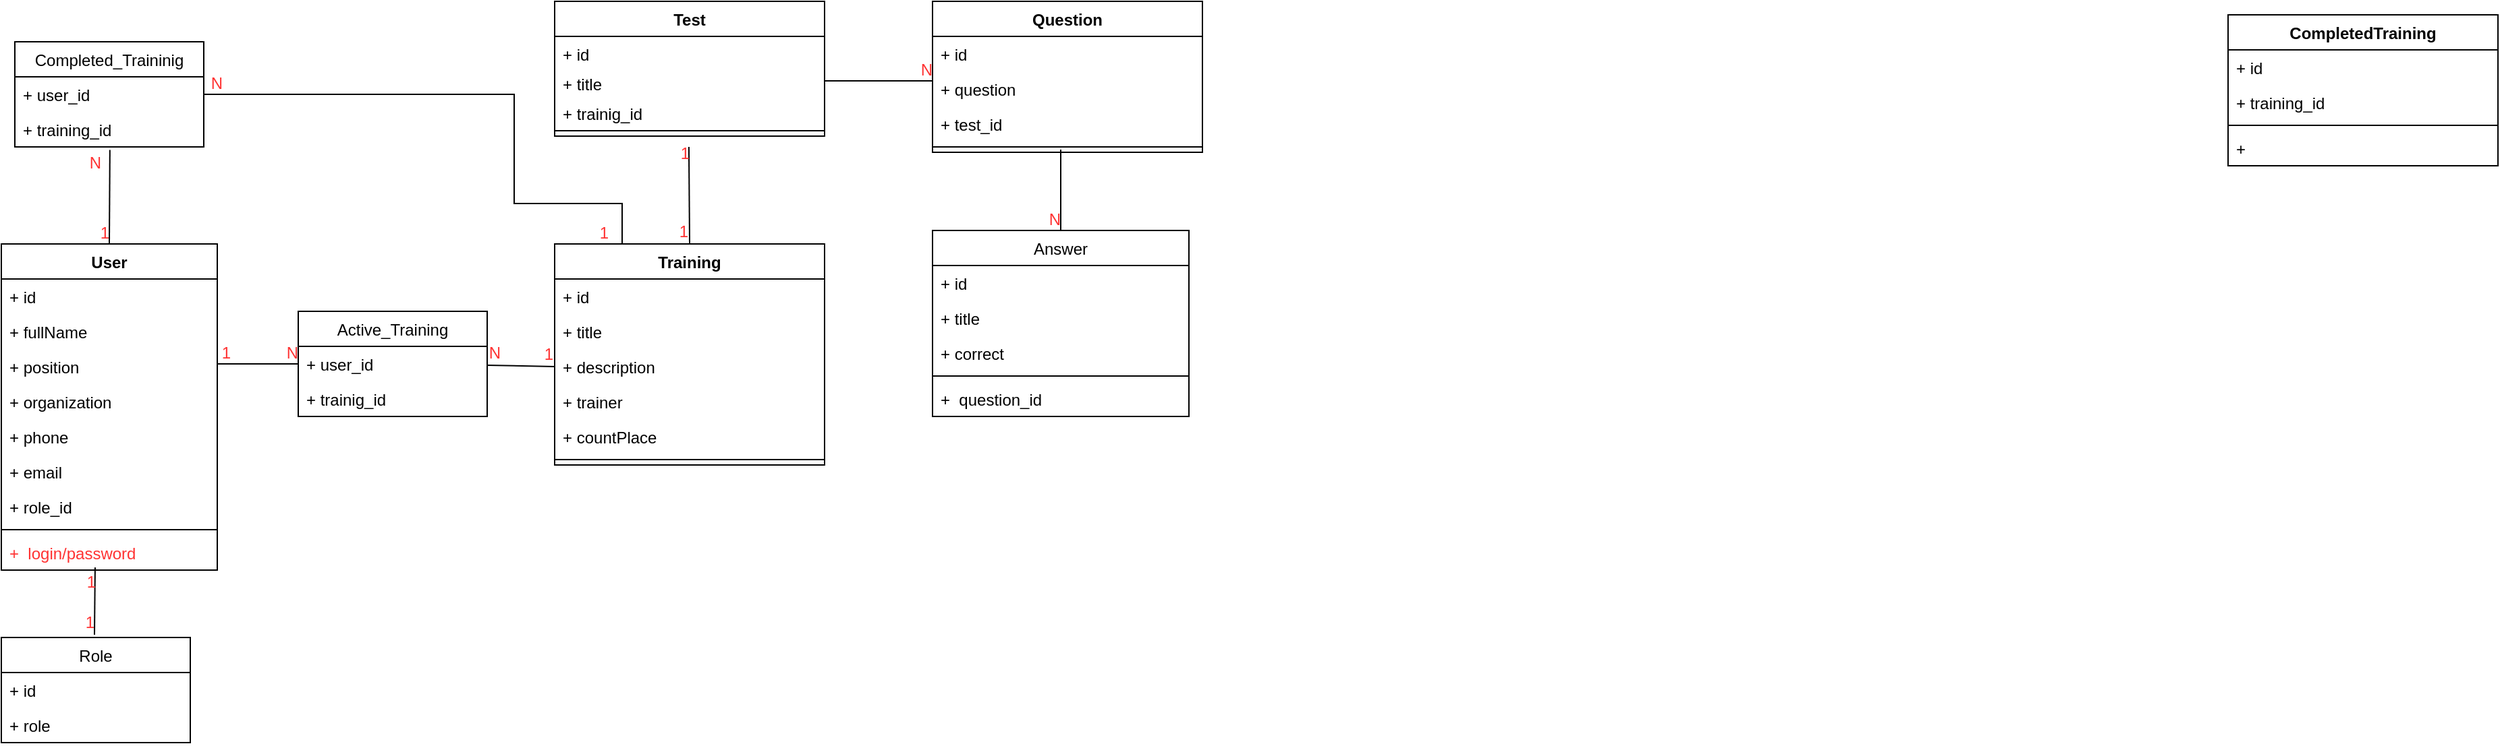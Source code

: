 <mxfile version="20.5.3" type="embed"><diagram id="b-JTFg7G2wPBGt9F7NPq" name="Страница 3"><mxGraphModel dx="1122" dy="499" grid="1" gridSize="10" guides="1" tooltips="1" connect="1" arrows="1" fold="1" page="1" pageScale="1" pageWidth="827" pageHeight="1169" math="0" shadow="0"><root><mxCell id="0"/><mxCell id="1" parent="0"/><mxCell id="10" style="edgeStyle=orthogonalEdgeStyle;rounded=0;orthogonalLoop=1;jettySize=auto;html=1;exitX=0.25;exitY=0;exitDx=0;exitDy=0;entryX=1;entryY=0.5;entryDx=0;entryDy=0;strokeWidth=1;endArrow=none;endFill=0;" edge="1" parent="1" source="dLbJjMNOY3qdDr_vr_wL-9" target="3"><mxGeometry relative="1" as="geometry"><Array as="points"><mxPoint x="-20" y="280"/><mxPoint x="-100" y="280"/><mxPoint x="-100" y="199"/></Array></mxGeometry></mxCell><mxCell id="dLbJjMNOY3qdDr_vr_wL-9" value="Training" style="swimlane;fontStyle=1;align=center;verticalAlign=top;childLayout=stackLayout;horizontal=1;startSize=26;horizontalStack=0;resizeParent=1;resizeParentMax=0;resizeLast=0;collapsible=1;marginBottom=0;" parent="1" vertex="1"><mxGeometry x="-70" y="310" width="200" height="164" as="geometry"/></mxCell><mxCell id="dLbJjMNOY3qdDr_vr_wL-10" value="+ id" style="text;strokeColor=none;fillColor=none;align=left;verticalAlign=top;spacingLeft=4;spacingRight=4;overflow=hidden;rotatable=0;points=[[0,0.5],[1,0.5]];portConstraint=eastwest;" parent="dLbJjMNOY3qdDr_vr_wL-9" vertex="1"><mxGeometry y="26" width="200" height="26" as="geometry"/></mxCell><mxCell id="dLbJjMNOY3qdDr_vr_wL-33" value="+ title" style="text;strokeColor=none;fillColor=none;align=left;verticalAlign=top;spacingLeft=4;spacingRight=4;overflow=hidden;rotatable=0;points=[[0,0.5],[1,0.5]];portConstraint=eastwest;" parent="dLbJjMNOY3qdDr_vr_wL-9" vertex="1"><mxGeometry y="52" width="200" height="26" as="geometry"/></mxCell><mxCell id="dLbJjMNOY3qdDr_vr_wL-34" value="+ description" style="text;strokeColor=none;fillColor=none;align=left;verticalAlign=top;spacingLeft=4;spacingRight=4;overflow=hidden;rotatable=0;points=[[0,0.5],[1,0.5]];portConstraint=eastwest;" parent="dLbJjMNOY3qdDr_vr_wL-9" vertex="1"><mxGeometry y="78" width="200" height="26" as="geometry"/></mxCell><mxCell id="dLbJjMNOY3qdDr_vr_wL-35" value="+ trainer" style="text;strokeColor=none;fillColor=none;align=left;verticalAlign=top;spacingLeft=4;spacingRight=4;overflow=hidden;rotatable=0;points=[[0,0.5],[1,0.5]];portConstraint=eastwest;" parent="dLbJjMNOY3qdDr_vr_wL-9" vertex="1"><mxGeometry y="104" width="200" height="26" as="geometry"/></mxCell><mxCell id="dLbJjMNOY3qdDr_vr_wL-36" value="+ countPlace" style="text;strokeColor=none;fillColor=none;align=left;verticalAlign=top;spacingLeft=4;spacingRight=4;overflow=hidden;rotatable=0;points=[[0,0.5],[1,0.5]];portConstraint=eastwest;" parent="dLbJjMNOY3qdDr_vr_wL-9" vertex="1"><mxGeometry y="130" width="200" height="26" as="geometry"/></mxCell><mxCell id="dLbJjMNOY3qdDr_vr_wL-11" value="" style="line;strokeWidth=1;fillColor=none;align=left;verticalAlign=middle;spacingTop=-1;spacingLeft=3;spacingRight=3;rotatable=0;labelPosition=right;points=[];portConstraint=eastwest;" parent="dLbJjMNOY3qdDr_vr_wL-9" vertex="1"><mxGeometry y="156" width="200" height="8" as="geometry"/></mxCell><mxCell id="dLbJjMNOY3qdDr_vr_wL-13" value="Answer" style="swimlane;fontStyle=0;align=center;verticalAlign=top;childLayout=stackLayout;horizontal=1;startSize=26;horizontalStack=0;resizeParent=1;resizeParentMax=0;resizeLast=0;collapsible=1;marginBottom=0;" parent="1" vertex="1"><mxGeometry x="210" y="300" width="190" height="138" as="geometry"/></mxCell><mxCell id="dLbJjMNOY3qdDr_vr_wL-14" value="+ id" style="text;strokeColor=none;fillColor=none;align=left;verticalAlign=top;spacingLeft=4;spacingRight=4;overflow=hidden;rotatable=0;points=[[0,0.5],[1,0.5]];portConstraint=eastwest;" parent="dLbJjMNOY3qdDr_vr_wL-13" vertex="1"><mxGeometry y="26" width="190" height="26" as="geometry"/></mxCell><mxCell id="dLbJjMNOY3qdDr_vr_wL-29" value="+ title" style="text;strokeColor=none;fillColor=none;align=left;verticalAlign=top;spacingLeft=4;spacingRight=4;overflow=hidden;rotatable=0;points=[[0,0.5],[1,0.5]];portConstraint=eastwest;" parent="dLbJjMNOY3qdDr_vr_wL-13" vertex="1"><mxGeometry y="52" width="190" height="26" as="geometry"/></mxCell><mxCell id="dLbJjMNOY3qdDr_vr_wL-30" value="+ correct" style="text;strokeColor=none;fillColor=none;align=left;verticalAlign=top;spacingLeft=4;spacingRight=4;overflow=hidden;rotatable=0;points=[[0,0.5],[1,0.5]];portConstraint=eastwest;" parent="dLbJjMNOY3qdDr_vr_wL-13" vertex="1"><mxGeometry y="78" width="190" height="26" as="geometry"/></mxCell><mxCell id="dLbJjMNOY3qdDr_vr_wL-15" value="" style="line;strokeWidth=1;fillColor=none;align=left;verticalAlign=middle;spacingTop=-1;spacingLeft=3;spacingRight=3;rotatable=0;labelPosition=right;points=[];portConstraint=eastwest;" parent="dLbJjMNOY3qdDr_vr_wL-13" vertex="1"><mxGeometry y="104" width="190" height="8" as="geometry"/></mxCell><mxCell id="dLbJjMNOY3qdDr_vr_wL-16" value="+  question_id" style="text;strokeColor=none;fillColor=none;align=left;verticalAlign=top;spacingLeft=4;spacingRight=4;overflow=hidden;rotatable=0;points=[[0,0.5],[1,0.5]];portConstraint=eastwest;" parent="dLbJjMNOY3qdDr_vr_wL-13" vertex="1"><mxGeometry y="112" width="190" height="26" as="geometry"/></mxCell><mxCell id="dLbJjMNOY3qdDr_vr_wL-17" value="Question" style="swimlane;fontStyle=1;align=center;verticalAlign=top;childLayout=stackLayout;horizontal=1;startSize=26;horizontalStack=0;resizeParent=1;resizeParentMax=0;resizeLast=0;collapsible=1;marginBottom=0;" parent="1" vertex="1"><mxGeometry x="210" y="130" width="200" height="112" as="geometry"/></mxCell><mxCell id="dLbJjMNOY3qdDr_vr_wL-18" value="+ id" style="text;strokeColor=none;fillColor=none;align=left;verticalAlign=top;spacingLeft=4;spacingRight=4;overflow=hidden;rotatable=0;points=[[0,0.5],[1,0.5]];portConstraint=eastwest;" parent="dLbJjMNOY3qdDr_vr_wL-17" vertex="1"><mxGeometry y="26" width="200" height="26" as="geometry"/></mxCell><mxCell id="dLbJjMNOY3qdDr_vr_wL-32" value="+ question" style="text;strokeColor=none;fillColor=none;align=left;verticalAlign=top;spacingLeft=4;spacingRight=4;overflow=hidden;rotatable=0;points=[[0,0.5],[1,0.5]];portConstraint=eastwest;" parent="dLbJjMNOY3qdDr_vr_wL-17" vertex="1"><mxGeometry y="52" width="200" height="26" as="geometry"/></mxCell><mxCell id="t5kEjnN1whmofkZflR2o-7" value="+ test_id" style="text;strokeColor=none;fillColor=none;align=left;verticalAlign=top;spacingLeft=4;spacingRight=4;overflow=hidden;rotatable=0;points=[[0,0.5],[1,0.5]];portConstraint=eastwest;" parent="dLbJjMNOY3qdDr_vr_wL-17" vertex="1"><mxGeometry y="78" width="200" height="26" as="geometry"/></mxCell><mxCell id="dLbJjMNOY3qdDr_vr_wL-19" value="" style="line;strokeWidth=1;fillColor=none;align=left;verticalAlign=middle;spacingTop=-1;spacingLeft=3;spacingRight=3;rotatable=0;labelPosition=right;points=[];portConstraint=eastwest;" parent="dLbJjMNOY3qdDr_vr_wL-17" vertex="1"><mxGeometry y="104" width="200" height="8" as="geometry"/></mxCell><mxCell id="dLbJjMNOY3qdDr_vr_wL-21" value="Test" style="swimlane;fontStyle=1;align=center;verticalAlign=top;childLayout=stackLayout;horizontal=1;startSize=26;horizontalStack=0;resizeParent=1;resizeParentMax=0;resizeLast=0;collapsible=1;marginBottom=0;" parent="1" vertex="1"><mxGeometry x="-70" y="130" width="200" height="100" as="geometry"/></mxCell><mxCell id="t5kEjnN1whmofkZflR2o-26" value="+ id" style="text;strokeColor=none;fillColor=none;align=left;verticalAlign=top;spacingLeft=4;spacingRight=4;overflow=hidden;rotatable=0;points=[[0,0.5],[1,0.5]];portConstraint=eastwest;" parent="dLbJjMNOY3qdDr_vr_wL-21" vertex="1"><mxGeometry y="26" width="200" height="22" as="geometry"/></mxCell><mxCell id="dLbJjMNOY3qdDr_vr_wL-22" value="+ title" style="text;strokeColor=none;fillColor=none;align=left;verticalAlign=top;spacingLeft=4;spacingRight=4;overflow=hidden;rotatable=0;points=[[0,0.5],[1,0.5]];portConstraint=eastwest;" parent="dLbJjMNOY3qdDr_vr_wL-21" vertex="1"><mxGeometry y="48" width="200" height="22" as="geometry"/></mxCell><mxCell id="16" value="+ trainig_id" style="text;strokeColor=none;fillColor=none;align=left;verticalAlign=top;spacingLeft=4;spacingRight=4;overflow=hidden;rotatable=0;points=[[0,0.5],[1,0.5]];portConstraint=eastwest;" vertex="1" parent="dLbJjMNOY3qdDr_vr_wL-21"><mxGeometry y="70" width="200" height="22" as="geometry"/></mxCell><mxCell id="dLbJjMNOY3qdDr_vr_wL-23" value="" style="line;strokeWidth=1;fillColor=none;align=left;verticalAlign=middle;spacingTop=-1;spacingLeft=3;spacingRight=3;rotatable=0;labelPosition=right;points=[];portConstraint=eastwest;" parent="dLbJjMNOY3qdDr_vr_wL-21" vertex="1"><mxGeometry y="92" width="200" height="8" as="geometry"/></mxCell><mxCell id="dLbJjMNOY3qdDr_vr_wL-25" value="User" style="swimlane;fontStyle=1;align=center;verticalAlign=top;childLayout=stackLayout;horizontal=1;startSize=26;horizontalStack=0;resizeParent=1;resizeParentMax=0;resizeLast=0;collapsible=1;marginBottom=0;" parent="1" vertex="1"><mxGeometry x="-480" y="310" width="160" height="242" as="geometry"/></mxCell><mxCell id="dLbJjMNOY3qdDr_vr_wL-26" value="+ id" style="text;strokeColor=none;fillColor=none;align=left;verticalAlign=top;spacingLeft=4;spacingRight=4;overflow=hidden;rotatable=0;points=[[0,0.5],[1,0.5]];portConstraint=eastwest;" parent="dLbJjMNOY3qdDr_vr_wL-25" vertex="1"><mxGeometry y="26" width="160" height="26" as="geometry"/></mxCell><mxCell id="dLbJjMNOY3qdDr_vr_wL-37" value="+ fullName" style="text;strokeColor=none;fillColor=none;align=left;verticalAlign=top;spacingLeft=4;spacingRight=4;overflow=hidden;rotatable=0;points=[[0,0.5],[1,0.5]];portConstraint=eastwest;" parent="dLbJjMNOY3qdDr_vr_wL-25" vertex="1"><mxGeometry y="52" width="160" height="26" as="geometry"/></mxCell><mxCell id="dLbJjMNOY3qdDr_vr_wL-38" value="+ position" style="text;strokeColor=none;fillColor=none;align=left;verticalAlign=top;spacingLeft=4;spacingRight=4;overflow=hidden;rotatable=0;points=[[0,0.5],[1,0.5]];portConstraint=eastwest;" parent="dLbJjMNOY3qdDr_vr_wL-25" vertex="1"><mxGeometry y="78" width="160" height="26" as="geometry"/></mxCell><mxCell id="dLbJjMNOY3qdDr_vr_wL-40" value="+ organization" style="text;strokeColor=none;fillColor=none;align=left;verticalAlign=top;spacingLeft=4;spacingRight=4;overflow=hidden;rotatable=0;points=[[0,0.5],[1,0.5]];portConstraint=eastwest;" parent="dLbJjMNOY3qdDr_vr_wL-25" vertex="1"><mxGeometry y="104" width="160" height="26" as="geometry"/></mxCell><mxCell id="dLbJjMNOY3qdDr_vr_wL-41" value="+ phone" style="text;strokeColor=none;fillColor=none;align=left;verticalAlign=top;spacingLeft=4;spacingRight=4;overflow=hidden;rotatable=0;points=[[0,0.5],[1,0.5]];portConstraint=eastwest;" parent="dLbJjMNOY3qdDr_vr_wL-25" vertex="1"><mxGeometry y="130" width="160" height="26" as="geometry"/></mxCell><mxCell id="dLbJjMNOY3qdDr_vr_wL-39" value="+ email" style="text;strokeColor=none;fillColor=none;align=left;verticalAlign=top;spacingLeft=4;spacingRight=4;overflow=hidden;rotatable=0;points=[[0,0.5],[1,0.5]];portConstraint=eastwest;" parent="dLbJjMNOY3qdDr_vr_wL-25" vertex="1"><mxGeometry y="156" width="160" height="26" as="geometry"/></mxCell><mxCell id="dLbJjMNOY3qdDr_vr_wL-42" value="+ role_id" style="text;strokeColor=none;fillColor=none;align=left;verticalAlign=top;spacingLeft=4;spacingRight=4;overflow=hidden;rotatable=0;points=[[0,0.5],[1,0.5]];portConstraint=eastwest;" parent="dLbJjMNOY3qdDr_vr_wL-25" vertex="1"><mxGeometry y="182" width="160" height="26" as="geometry"/></mxCell><mxCell id="dLbJjMNOY3qdDr_vr_wL-27" value="" style="line;strokeWidth=1;fillColor=none;align=left;verticalAlign=middle;spacingTop=-1;spacingLeft=3;spacingRight=3;rotatable=0;labelPosition=right;points=[];portConstraint=eastwest;" parent="dLbJjMNOY3qdDr_vr_wL-25" vertex="1"><mxGeometry y="208" width="160" height="8" as="geometry"/></mxCell><mxCell id="dLbJjMNOY3qdDr_vr_wL-28" value="+  login/password" style="text;strokeColor=none;fillColor=none;align=left;verticalAlign=top;spacingLeft=4;spacingRight=4;overflow=hidden;rotatable=0;points=[[0,0.5],[1,0.5]];portConstraint=eastwest;fontColor=#FF3333;" parent="dLbJjMNOY3qdDr_vr_wL-25" vertex="1"><mxGeometry y="216" width="160" height="26" as="geometry"/></mxCell><mxCell id="t5kEjnN1whmofkZflR2o-10" value="CompletedTraining" style="swimlane;fontStyle=1;align=center;verticalAlign=top;childLayout=stackLayout;horizontal=1;startSize=26;horizontalStack=0;resizeParent=1;resizeParentMax=0;resizeLast=0;collapsible=1;marginBottom=0;" parent="1" vertex="1"><mxGeometry x="1170" y="140" width="200" height="112" as="geometry"/></mxCell><mxCell id="t5kEjnN1whmofkZflR2o-11" value="+ id" style="text;strokeColor=none;fillColor=none;align=left;verticalAlign=top;spacingLeft=4;spacingRight=4;overflow=hidden;rotatable=0;points=[[0,0.5],[1,0.5]];portConstraint=eastwest;" parent="t5kEjnN1whmofkZflR2o-10" vertex="1"><mxGeometry y="26" width="200" height="26" as="geometry"/></mxCell><mxCell id="t5kEjnN1whmofkZflR2o-12" value="+ training_id" style="text;strokeColor=none;fillColor=none;align=left;verticalAlign=top;spacingLeft=4;spacingRight=4;overflow=hidden;rotatable=0;points=[[0,0.5],[1,0.5]];portConstraint=eastwest;" parent="t5kEjnN1whmofkZflR2o-10" vertex="1"><mxGeometry y="52" width="200" height="26" as="geometry"/></mxCell><mxCell id="t5kEjnN1whmofkZflR2o-16" value="" style="line;strokeWidth=1;fillColor=none;align=left;verticalAlign=middle;spacingTop=-1;spacingLeft=3;spacingRight=3;rotatable=0;labelPosition=right;points=[];portConstraint=eastwest;" parent="t5kEjnN1whmofkZflR2o-10" vertex="1"><mxGeometry y="78" width="200" height="8" as="geometry"/></mxCell><mxCell id="t5kEjnN1whmofkZflR2o-17" value="+ " style="text;strokeColor=none;fillColor=none;align=left;verticalAlign=top;spacingLeft=4;spacingRight=4;overflow=hidden;rotatable=0;points=[[0,0.5],[1,0.5]];portConstraint=eastwest;" parent="t5kEjnN1whmofkZflR2o-10" vertex="1"><mxGeometry y="86" width="200" height="26" as="geometry"/></mxCell><mxCell id="t5kEjnN1whmofkZflR2o-22" value="" style="endArrow=none;html=1;rounded=0;fontColor=#FF3333;entryX=0.5;entryY=0;entryDx=0;entryDy=0;" parent="1" target="dLbJjMNOY3qdDr_vr_wL-13" edge="1"><mxGeometry relative="1" as="geometry"><mxPoint x="305" y="240" as="sourcePoint"/><mxPoint x="220" y="350" as="targetPoint"/></mxGeometry></mxCell><mxCell id="t5kEjnN1whmofkZflR2o-23" value="N" style="resizable=0;html=1;align=right;verticalAlign=bottom;fontColor=#FF3333;" parent="t5kEjnN1whmofkZflR2o-22" connectable="0" vertex="1"><mxGeometry x="1" relative="1" as="geometry"/></mxCell><mxCell id="t5kEjnN1whmofkZflR2o-24" value="" style="endArrow=none;html=1;rounded=0;fontColor=#FF3333;exitX=1;exitY=0.5;exitDx=0;exitDy=0;" parent="1" source="dLbJjMNOY3qdDr_vr_wL-22" edge="1"><mxGeometry relative="1" as="geometry"><mxPoint x="160" y="160" as="sourcePoint"/><mxPoint x="210" y="189" as="targetPoint"/></mxGeometry></mxCell><mxCell id="t5kEjnN1whmofkZflR2o-25" value="N" style="resizable=0;html=1;align=right;verticalAlign=bottom;fontColor=#FF3333;" parent="t5kEjnN1whmofkZflR2o-24" connectable="0" vertex="1"><mxGeometry x="1" relative="1" as="geometry"/></mxCell><mxCell id="t5kEjnN1whmofkZflR2o-27" value="Role" style="swimlane;fontStyle=0;childLayout=stackLayout;horizontal=1;startSize=26;fillColor=none;horizontalStack=0;resizeParent=1;resizeParentMax=0;resizeLast=0;collapsible=1;marginBottom=0;fontColor=#000000;" parent="1" vertex="1"><mxGeometry x="-480" y="602" width="140" height="78" as="geometry"/></mxCell><mxCell id="t5kEjnN1whmofkZflR2o-28" value="+ id" style="text;strokeColor=none;fillColor=none;align=left;verticalAlign=top;spacingLeft=4;spacingRight=4;overflow=hidden;rotatable=0;points=[[0,0.5],[1,0.5]];portConstraint=eastwest;fontColor=#000000;" parent="t5kEjnN1whmofkZflR2o-27" vertex="1"><mxGeometry y="26" width="140" height="26" as="geometry"/></mxCell><mxCell id="t5kEjnN1whmofkZflR2o-29" value="+ role" style="text;strokeColor=none;fillColor=none;align=left;verticalAlign=top;spacingLeft=4;spacingRight=4;overflow=hidden;rotatable=0;points=[[0,0.5],[1,0.5]];portConstraint=eastwest;fontColor=#000000;" parent="t5kEjnN1whmofkZflR2o-27" vertex="1"><mxGeometry y="52" width="140" height="26" as="geometry"/></mxCell><mxCell id="t5kEjnN1whmofkZflR2o-31" value="" style="endArrow=none;html=1;rounded=0;fontColor=#FF3333;entryX=0.5;entryY=0;entryDx=0;entryDy=0;" parent="1" target="dLbJjMNOY3qdDr_vr_wL-9" edge="1"><mxGeometry relative="1" as="geometry"><mxPoint x="29.47" y="238" as="sourcePoint"/><mxPoint x="29.47" y="298" as="targetPoint"/></mxGeometry></mxCell><mxCell id="t5kEjnN1whmofkZflR2o-32" value="1" style="resizable=0;html=1;align=right;verticalAlign=bottom;fontColor=#FF3333;" parent="t5kEjnN1whmofkZflR2o-31" connectable="0" vertex="1"><mxGeometry x="1" relative="1" as="geometry"/></mxCell><mxCell id="t5kEjnN1whmofkZflR2o-33" value="" style="endArrow=none;html=1;rounded=0;fontColor=#FF3333;" parent="1" edge="1"><mxGeometry relative="1" as="geometry"><mxPoint x="-410.53" y="550" as="sourcePoint"/><mxPoint x="-411" y="600" as="targetPoint"/></mxGeometry></mxCell><mxCell id="t5kEjnN1whmofkZflR2o-34" value="1" style="resizable=0;html=1;align=right;verticalAlign=bottom;fontColor=#FF3333;" parent="t5kEjnN1whmofkZflR2o-33" connectable="0" vertex="1"><mxGeometry x="1" relative="1" as="geometry"/></mxCell><mxCell id="t5kEjnN1whmofkZflR2o-35" value="1" style="resizable=0;html=1;align=right;verticalAlign=bottom;fontColor=#FF3333;" parent="1" connectable="0" vertex="1"><mxGeometry x="-410.0" y="569.998" as="geometry"/></mxCell><mxCell id="t5kEjnN1whmofkZflR2o-36" value="1" style="resizable=0;html=1;align=right;verticalAlign=bottom;fontColor=#FF3333;" parent="1" connectable="0" vertex="1"><mxGeometry x="30.0" y="251.998" as="geometry"/></mxCell><mxCell id="t5kEjnN1whmofkZflR2o-37" value="Active_Training" style="swimlane;fontStyle=0;childLayout=stackLayout;horizontal=1;startSize=26;fillColor=none;horizontalStack=0;resizeParent=1;resizeParentMax=0;resizeLast=0;collapsible=1;marginBottom=0;fontColor=#000000;" parent="1" vertex="1"><mxGeometry x="-260" y="360" width="140" height="78" as="geometry"/></mxCell><mxCell id="t5kEjnN1whmofkZflR2o-38" value="+ user_id" style="text;strokeColor=none;fillColor=none;align=left;verticalAlign=top;spacingLeft=4;spacingRight=4;overflow=hidden;rotatable=0;points=[[0,0.5],[1,0.5]];portConstraint=eastwest;fontColor=#000000;" parent="t5kEjnN1whmofkZflR2o-37" vertex="1"><mxGeometry y="26" width="140" height="26" as="geometry"/></mxCell><mxCell id="t5kEjnN1whmofkZflR2o-39" value="+ trainig_id" style="text;strokeColor=none;fillColor=none;align=left;verticalAlign=top;spacingLeft=4;spacingRight=4;overflow=hidden;rotatable=0;points=[[0,0.5],[1,0.5]];portConstraint=eastwest;fontColor=#000000;" parent="t5kEjnN1whmofkZflR2o-37" vertex="1"><mxGeometry y="52" width="140" height="26" as="geometry"/></mxCell><mxCell id="t5kEjnN1whmofkZflR2o-41" value="" style="endArrow=none;html=1;rounded=0;fontColor=#FF3333;entryX=0;entryY=0.5;entryDx=0;entryDy=0;" parent="1" target="t5kEjnN1whmofkZflR2o-38" edge="1"><mxGeometry relative="1" as="geometry"><mxPoint x="-320" y="399" as="sourcePoint"/><mxPoint x="-290" y="456" as="targetPoint"/></mxGeometry></mxCell><mxCell id="t5kEjnN1whmofkZflR2o-42" value="1" style="resizable=0;html=1;align=right;verticalAlign=bottom;fontColor=#FF3333;" parent="t5kEjnN1whmofkZflR2o-41" connectable="0" vertex="1"><mxGeometry x="1" relative="1" as="geometry"><mxPoint x="-50" as="offset"/></mxGeometry></mxCell><mxCell id="t5kEjnN1whmofkZflR2o-43" value="" style="endArrow=none;html=1;rounded=0;fontColor=#FF3333;entryX=0;entryY=0.5;entryDx=0;entryDy=0;" parent="1" target="dLbJjMNOY3qdDr_vr_wL-34" edge="1"><mxGeometry relative="1" as="geometry"><mxPoint x="-120" y="400" as="sourcePoint"/><mxPoint x="-100" y="520" as="targetPoint"/></mxGeometry></mxCell><mxCell id="t5kEjnN1whmofkZflR2o-44" value="1" style="resizable=0;html=1;align=right;verticalAlign=bottom;fontColor=#FF3333;" parent="t5kEjnN1whmofkZflR2o-43" connectable="0" vertex="1"><mxGeometry x="1" relative="1" as="geometry"/></mxCell><mxCell id="t5kEjnN1whmofkZflR2o-45" value="N" style="resizable=0;html=1;align=right;verticalAlign=bottom;fontColor=#FF3333;" parent="1" connectable="0" vertex="1"><mxGeometry x="-260" y="399.0" as="geometry"/></mxCell><mxCell id="t5kEjnN1whmofkZflR2o-46" value="N" style="resizable=0;html=1;align=right;verticalAlign=bottom;fontColor=#FF3333;" parent="1" connectable="0" vertex="1"><mxGeometry x="-110" y="399.0" as="geometry"/></mxCell><mxCell id="2" value="Completed_Traininig" style="swimlane;fontStyle=0;childLayout=stackLayout;horizontal=1;startSize=26;fillColor=none;horizontalStack=0;resizeParent=1;resizeParentMax=0;resizeLast=0;collapsible=1;marginBottom=0;" vertex="1" parent="1"><mxGeometry x="-470" y="160" width="140" height="78" as="geometry"/></mxCell><mxCell id="3" value="+ user_id" style="text;strokeColor=none;fillColor=none;align=left;verticalAlign=top;spacingLeft=4;spacingRight=4;overflow=hidden;rotatable=0;points=[[0,0.5],[1,0.5]];portConstraint=eastwest;" vertex="1" parent="2"><mxGeometry y="26" width="140" height="26" as="geometry"/></mxCell><mxCell id="4" value="+ training_id" style="text;strokeColor=none;fillColor=none;align=left;verticalAlign=top;spacingLeft=4;spacingRight=4;overflow=hidden;rotatable=0;points=[[0,0.5],[1,0.5]];portConstraint=eastwest;" vertex="1" parent="2"><mxGeometry y="52" width="140" height="26" as="geometry"/></mxCell><mxCell id="8" value="" style="endArrow=none;html=1;rounded=0;fontColor=#FF3333;exitX=0.5;exitY=0;exitDx=0;exitDy=0;entryX=0.503;entryY=1.085;entryDx=0;entryDy=0;entryPerimeter=0;" edge="1" parent="1" source="dLbJjMNOY3qdDr_vr_wL-25" target="4"><mxGeometry relative="1" as="geometry"><mxPoint x="-400.09" y="250" as="sourcePoint"/><mxPoint x="-400.56" y="300" as="targetPoint"/></mxGeometry></mxCell><mxCell id="9" value="1" style="resizable=0;html=1;align=right;verticalAlign=bottom;fontColor=#FF3333;" connectable="0" vertex="1" parent="8"><mxGeometry x="1" relative="1" as="geometry"><mxPoint y="70" as="offset"/></mxGeometry></mxCell><mxCell id="11" value="1" style="resizable=0;html=1;align=right;verticalAlign=bottom;fontColor=#FF3333;" connectable="0" vertex="1" parent="1"><mxGeometry x="-29.999" y="310.001" as="geometry"/></mxCell><mxCell id="12" value="N" style="resizable=0;html=1;align=right;verticalAlign=bottom;fontColor=#FF3333;" connectable="0" vertex="1" parent="1"><mxGeometry x="-250" y="409.0" as="geometry"><mxPoint x="-156" y="-151" as="offset"/></mxGeometry></mxCell><mxCell id="13" value="N" style="resizable=0;html=1;align=right;verticalAlign=bottom;fontColor=#FF3333;" connectable="0" vertex="1" parent="1"><mxGeometry x="-160" y="350.0" as="geometry"><mxPoint x="-156" y="-151" as="offset"/></mxGeometry></mxCell></root></mxGraphModel></diagram></mxfile>